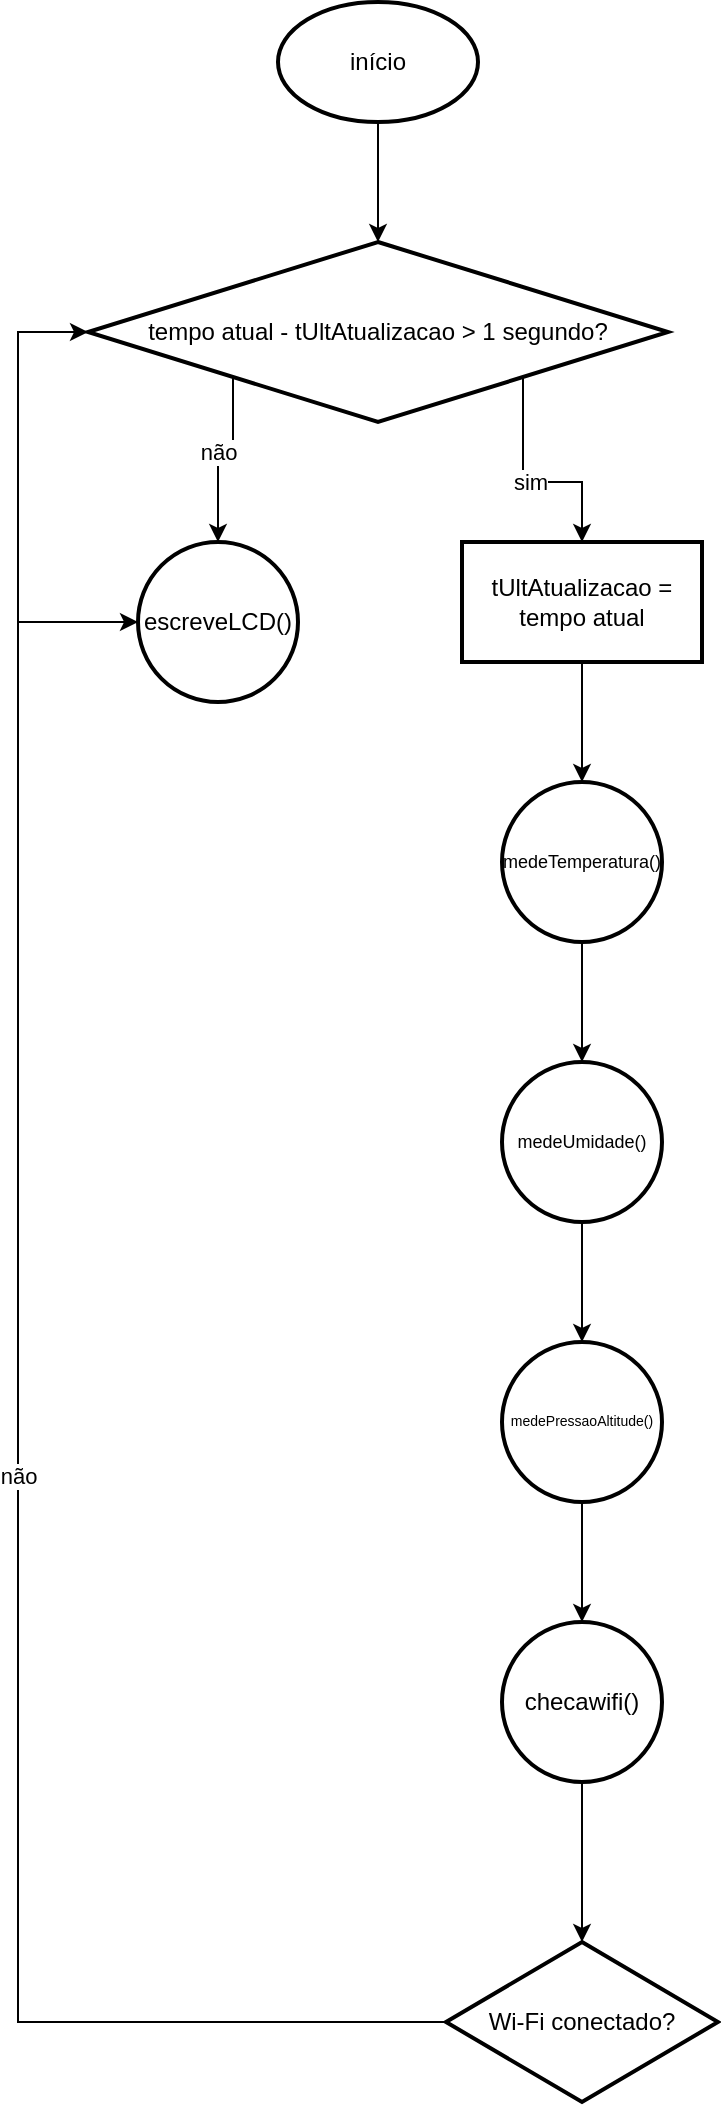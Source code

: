 <mxfile version="22.1.3" type="google" pages="5">
  <diagram id="WWGmYhL1s1bjpzKsj-TL" name="loop">
    <mxGraphModel grid="1" page="1" gridSize="10" guides="1" tooltips="1" connect="1" arrows="1" fold="1" pageScale="1" pageWidth="850" pageHeight="1100" math="0" shadow="0">
      <root>
        <mxCell id="0" />
        <mxCell id="1" parent="0" />
        <mxCell id="woe-uct9eN8DkYi2-hhf-2" value="" style="edgeStyle=orthogonalEdgeStyle;rounded=0;orthogonalLoop=1;jettySize=auto;html=1;" edge="1" parent="1" source="otKT8jhL_Q877OnLQQg9-3" target="woe-uct9eN8DkYi2-hhf-1">
          <mxGeometry relative="1" as="geometry" />
        </mxCell>
        <mxCell id="otKT8jhL_Q877OnLQQg9-3" value="início" style="strokeWidth=2;html=1;shape=mxgraph.flowchart.start_1;whiteSpace=wrap;" vertex="1" parent="1">
          <mxGeometry x="350" y="580" width="100" height="60" as="geometry" />
        </mxCell>
        <mxCell id="woe-uct9eN8DkYi2-hhf-9" value="não" style="edgeStyle=orthogonalEdgeStyle;rounded=0;orthogonalLoop=1;jettySize=auto;html=1;exitX=0;exitY=1;exitDx=0;exitDy=0;entryX=0.5;entryY=0;entryDx=0;entryDy=0;" edge="1" parent="1" source="woe-uct9eN8DkYi2-hhf-1" target="woe-uct9eN8DkYi2-hhf-8">
          <mxGeometry relative="1" as="geometry">
            <mxPoint x="400" y="810" as="sourcePoint" />
            <Array as="points">
              <mxPoint x="328" y="800" />
              <mxPoint x="320" y="800" />
            </Array>
          </mxGeometry>
        </mxCell>
        <mxCell id="woe-uct9eN8DkYi2-hhf-13" value="sim" style="edgeStyle=orthogonalEdgeStyle;rounded=0;orthogonalLoop=1;jettySize=auto;html=1;exitX=1;exitY=1;exitDx=0;exitDy=0;" edge="1" parent="1" source="woe-uct9eN8DkYi2-hhf-1" target="woe-uct9eN8DkYi2-hhf-12">
          <mxGeometry relative="1" as="geometry" />
        </mxCell>
        <mxCell id="woe-uct9eN8DkYi2-hhf-1" value="tempo atual - tUltAtualizacao &amp;gt; 1 segundo?" style="rhombus;whiteSpace=wrap;html=1;strokeWidth=2;" vertex="1" parent="1">
          <mxGeometry x="255" y="700" width="290" height="90" as="geometry" />
        </mxCell>
        <mxCell id="woe-uct9eN8DkYi2-hhf-10" style="edgeStyle=orthogonalEdgeStyle;rounded=0;orthogonalLoop=1;jettySize=auto;html=1;entryX=0;entryY=0.5;entryDx=0;entryDy=0;" edge="1" parent="1" source="woe-uct9eN8DkYi2-hhf-8" target="woe-uct9eN8DkYi2-hhf-1">
          <mxGeometry relative="1" as="geometry">
            <Array as="points">
              <mxPoint x="220" y="890" />
              <mxPoint x="220" y="745" />
            </Array>
          </mxGeometry>
        </mxCell>
        <mxCell id="woe-uct9eN8DkYi2-hhf-8" value="escreveLCD()" style="ellipse;whiteSpace=wrap;html=1;strokeWidth=2;" vertex="1" parent="1">
          <mxGeometry x="280" y="850" width="80" height="80" as="geometry" />
        </mxCell>
        <mxCell id="woe-uct9eN8DkYi2-hhf-17" value="" style="edgeStyle=orthogonalEdgeStyle;rounded=0;orthogonalLoop=1;jettySize=auto;html=1;" edge="1" parent="1" source="woe-uct9eN8DkYi2-hhf-12" target="woe-uct9eN8DkYi2-hhf-16">
          <mxGeometry relative="1" as="geometry" />
        </mxCell>
        <mxCell id="woe-uct9eN8DkYi2-hhf-12" value="tUltAtualizacao = tempo atual" style="whiteSpace=wrap;html=1;strokeWidth=2;" vertex="1" parent="1">
          <mxGeometry x="442" y="850" width="120" height="60" as="geometry" />
        </mxCell>
        <mxCell id="woe-uct9eN8DkYi2-hhf-21" value="" style="edgeStyle=orthogonalEdgeStyle;rounded=0;orthogonalLoop=1;jettySize=auto;html=1;" edge="1" parent="1" source="woe-uct9eN8DkYi2-hhf-16" target="woe-uct9eN8DkYi2-hhf-20">
          <mxGeometry relative="1" as="geometry" />
        </mxCell>
        <mxCell id="woe-uct9eN8DkYi2-hhf-16" value="medeTemperatura()" style="ellipse;whiteSpace=wrap;html=1;strokeWidth=2;fontSize=9;" vertex="1" parent="1">
          <mxGeometry x="462" y="970" width="80" height="80" as="geometry" />
        </mxCell>
        <mxCell id="woe-uct9eN8DkYi2-hhf-23" value="" style="edgeStyle=orthogonalEdgeStyle;rounded=0;orthogonalLoop=1;jettySize=auto;html=1;" edge="1" parent="1" source="woe-uct9eN8DkYi2-hhf-20" target="woe-uct9eN8DkYi2-hhf-22">
          <mxGeometry relative="1" as="geometry" />
        </mxCell>
        <mxCell id="woe-uct9eN8DkYi2-hhf-20" value="medeUmidade()" style="ellipse;whiteSpace=wrap;html=1;strokeWidth=2;fontSize=9;" vertex="1" parent="1">
          <mxGeometry x="462" y="1110" width="80" height="80" as="geometry" />
        </mxCell>
        <mxCell id="woe-uct9eN8DkYi2-hhf-25" value="" style="edgeStyle=orthogonalEdgeStyle;rounded=0;orthogonalLoop=1;jettySize=auto;html=1;" edge="1" parent="1" source="woe-uct9eN8DkYi2-hhf-22" target="woe-uct9eN8DkYi2-hhf-24">
          <mxGeometry relative="1" as="geometry" />
        </mxCell>
        <mxCell id="woe-uct9eN8DkYi2-hhf-22" value="medePressaoAltitude()" style="ellipse;whiteSpace=wrap;html=1;strokeWidth=2;fontSize=7;" vertex="1" parent="1">
          <mxGeometry x="462" y="1250" width="80" height="80" as="geometry" />
        </mxCell>
        <mxCell id="woe-uct9eN8DkYi2-hhf-27" value="" style="edgeStyle=orthogonalEdgeStyle;rounded=0;orthogonalLoop=1;jettySize=auto;html=1;" edge="1" parent="1" source="woe-uct9eN8DkYi2-hhf-24" target="woe-uct9eN8DkYi2-hhf-26">
          <mxGeometry relative="1" as="geometry" />
        </mxCell>
        <mxCell id="woe-uct9eN8DkYi2-hhf-24" value="&lt;font style=&quot;font-size: 12px;&quot;&gt;checawifi()&lt;/font&gt;" style="ellipse;whiteSpace=wrap;html=1;strokeWidth=2;fontSize=7;" vertex="1" parent="1">
          <mxGeometry x="462" y="1390" width="80" height="80" as="geometry" />
        </mxCell>
        <mxCell id="woe-uct9eN8DkYi2-hhf-31" value="não" style="edgeStyle=orthogonalEdgeStyle;rounded=0;orthogonalLoop=1;jettySize=auto;html=1;entryX=0;entryY=0.5;entryDx=0;entryDy=0;" edge="1" parent="1" source="woe-uct9eN8DkYi2-hhf-26" target="woe-uct9eN8DkYi2-hhf-8">
          <mxGeometry relative="1" as="geometry">
            <Array as="points">
              <mxPoint x="220" y="1590" />
              <mxPoint x="220" y="890" />
            </Array>
          </mxGeometry>
        </mxCell>
        <mxCell id="woe-uct9eN8DkYi2-hhf-26" value="Wi-Fi conectado?" style="rhombus;whiteSpace=wrap;html=1;fontSize=12;strokeWidth=2;" vertex="1" parent="1">
          <mxGeometry x="434" y="1550" width="136" height="80" as="geometry" />
        </mxCell>
      </root>
    </mxGraphModel>
  </diagram>
  <diagram id="C5MYsk84B_mJ6LJdLN8E" name="selecionaModo">
    <mxGraphModel grid="1" page="1" gridSize="10" guides="1" tooltips="1" connect="1" arrows="1" fold="1" pageScale="1" pageWidth="850" pageHeight="1100" math="0" shadow="0">
      <root>
        <mxCell id="0" />
        <mxCell id="1" parent="0" />
        <mxCell id="9wYlhgauNkfpn2vZaYuF-2" value="tempo&amp;nbsp;&amp;gt; FILTRO?" style="rhombus;whiteSpace=wrap;html=1;shadow=0;fontFamily=Helvetica;fontSize=12;align=center;strokeWidth=1;spacing=6;spacingTop=-4;" vertex="1" parent="1">
          <mxGeometry x="348" y="448" width="120" height="80" as="geometry" />
        </mxCell>
        <mxCell id="9wYlhgauNkfpn2vZaYuF-3" value="atualiza instante da última interrupção" style="rounded=0;whiteSpace=wrap;html=1;fontSize=12;glass=0;strokeWidth=1;shadow=0;" vertex="1" parent="1">
          <mxGeometry x="348" y="708" width="120" height="40" as="geometry" />
        </mxCell>
        <mxCell id="9wYlhgauNkfpn2vZaYuF-4" style="edgeStyle=orthogonalEdgeStyle;rounded=0;orthogonalLoop=1;jettySize=auto;html=1;" edge="1" parent="1" source="9wYlhgauNkfpn2vZaYuF-5" target="9wYlhgauNkfpn2vZaYuF-3">
          <mxGeometry relative="1" as="geometry" />
        </mxCell>
        <mxCell id="9wYlhgauNkfpn2vZaYuF-5" value="modoSelecionado = (modoSelecionado + 1) % 5" style="rounded=0;whiteSpace=wrap;html=1;" vertex="1" parent="1">
          <mxGeometry x="328" y="588" width="160" height="60" as="geometry" />
        </mxCell>
        <mxCell id="9wYlhgauNkfpn2vZaYuF-6" value="Sim" style="rounded=0;html=1;jettySize=auto;orthogonalLoop=1;fontSize=11;endArrow=block;endFill=0;endSize=8;strokeWidth=1;shadow=0;labelBackgroundColor=none;edgeStyle=orthogonalEdgeStyle;" edge="1" parent="1" source="9wYlhgauNkfpn2vZaYuF-2" target="9wYlhgauNkfpn2vZaYuF-5">
          <mxGeometry y="20" relative="1" as="geometry">
            <mxPoint as="offset" />
            <mxPoint x="463" y="568" as="targetPoint" />
          </mxGeometry>
        </mxCell>
        <mxCell id="9wYlhgauNkfpn2vZaYuF-7" style="edgeStyle=orthogonalEdgeStyle;rounded=0;orthogonalLoop=1;jettySize=auto;html=1;" edge="1" parent="1" source="9wYlhgauNkfpn2vZaYuF-8" target="9wYlhgauNkfpn2vZaYuF-2">
          <mxGeometry relative="1" as="geometry" />
        </mxCell>
        <mxCell id="9wYlhgauNkfpn2vZaYuF-8" value="checar tempo desde a última interrupção" style="whiteSpace=wrap;html=1;rounded=0;glass=0;strokeWidth=1;shadow=0;" vertex="1" parent="1">
          <mxGeometry x="348" y="328" width="120" height="60" as="geometry" />
        </mxCell>
        <mxCell id="9wYlhgauNkfpn2vZaYuF-9" value="" style="edgeStyle=orthogonalEdgeStyle;rounded=0;orthogonalLoop=1;jettySize=auto;html=1;" edge="1" parent="1" source="uoQhlNQng76NTGg_X6Li-1" target="9wYlhgauNkfpn2vZaYuF-8">
          <mxGeometry relative="1" as="geometry">
            <mxPoint x="408" y="268" as="sourcePoint" />
          </mxGeometry>
        </mxCell>
        <mxCell id="9wYlhgauNkfpn2vZaYuF-10" value="retorna" style="strokeWidth=2;html=1;shape=mxgraph.flowchart.terminator;whiteSpace=wrap;" vertex="1" parent="1">
          <mxGeometry x="358" y="813" width="100" height="60" as="geometry" />
        </mxCell>
        <mxCell id="9wYlhgauNkfpn2vZaYuF-11" value="Não" style="edgeStyle=orthogonalEdgeStyle;rounded=0;html=1;jettySize=auto;orthogonalLoop=1;fontSize=11;endArrow=block;endFill=0;endSize=8;strokeWidth=1;shadow=0;labelBackgroundColor=none;entryX=1;entryY=0.5;entryDx=0;entryDy=0;entryPerimeter=0;" edge="1" parent="1" source="9wYlhgauNkfpn2vZaYuF-2" target="9wYlhgauNkfpn2vZaYuF-10">
          <mxGeometry y="10" relative="1" as="geometry">
            <mxPoint as="offset" />
            <mxPoint x="533" y="838.8" as="targetPoint" />
            <Array as="points">
              <mxPoint x="523" y="488" />
              <mxPoint x="523" y="843" />
            </Array>
          </mxGeometry>
        </mxCell>
        <mxCell id="9wYlhgauNkfpn2vZaYuF-12" style="edgeStyle=orthogonalEdgeStyle;rounded=0;orthogonalLoop=1;jettySize=auto;html=1;" edge="1" parent="1" source="9wYlhgauNkfpn2vZaYuF-3" target="9wYlhgauNkfpn2vZaYuF-10">
          <mxGeometry relative="1" as="geometry" />
        </mxCell>
        <mxCell id="uoQhlNQng76NTGg_X6Li-1" value="início" style="strokeWidth=2;html=1;shape=mxgraph.flowchart.start_1;whiteSpace=wrap;" vertex="1" parent="1">
          <mxGeometry x="358" y="210" width="100" height="60" as="geometry" />
        </mxCell>
      </root>
    </mxGraphModel>
  </diagram>
  <diagram name="escreveLCD" id="f0RurMZFN7UYU9qcNo48">
    <mxGraphModel grid="1" page="1" gridSize="10" guides="1" tooltips="1" connect="1" arrows="1" fold="1" pageScale="1" pageWidth="827" pageHeight="1169" math="0" shadow="0">
      <root>
        <mxCell id="0" />
        <mxCell id="1" parent="0" />
        <mxCell id="VyIgVN0FWGfy4zB66XHt-9" value="" style="edgeStyle=orthogonalEdgeStyle;rounded=0;orthogonalLoop=1;jettySize=auto;html=1;" edge="1" parent="1" source="9j3e-d4_RksIY-nl57jS-1" target="VyIgVN0FWGfy4zB66XHt-10">
          <mxGeometry relative="1" as="geometry">
            <mxPoint x="334" y="122" as="sourcePoint" />
            <mxPoint x="334" y="72" as="targetPoint" />
          </mxGeometry>
        </mxCell>
        <mxCell id="VyIgVN0FWGfy4zB66XHt-13" value="case 0" style="edgeStyle=orthogonalEdgeStyle;rounded=0;orthogonalLoop=1;jettySize=auto;html=1;" edge="1" parent="1" source="VyIgVN0FWGfy4zB66XHt-10" target="VyIgVN0FWGfy4zB66XHt-25">
          <mxGeometry x="-0.356" relative="1" as="geometry">
            <mxPoint x="40" y="412" as="targetPoint" />
            <mxPoint as="offset" />
          </mxGeometry>
        </mxCell>
        <mxCell id="VyIgVN0FWGfy4zB66XHt-16" value="case 1" style="edgeStyle=orthogonalEdgeStyle;rounded=0;orthogonalLoop=1;jettySize=auto;html=1;" edge="1" parent="1" source="VyIgVN0FWGfy4zB66XHt-10" target="VyIgVN0FWGfy4zB66XHt-46">
          <mxGeometry x="0.01" relative="1" as="geometry">
            <Array as="points">
              <mxPoint x="334" y="342" />
              <mxPoint x="189" y="342" />
            </Array>
            <mxPoint x="334" y="362" as="sourcePoint" />
            <mxPoint x="189" y="412" as="targetPoint" />
            <mxPoint as="offset" />
          </mxGeometry>
        </mxCell>
        <mxCell id="VyIgVN0FWGfy4zB66XHt-18" value="case 3" style="edgeStyle=orthogonalEdgeStyle;rounded=0;orthogonalLoop=1;jettySize=auto;html=1;" edge="1" parent="1" source="VyIgVN0FWGfy4zB66XHt-10" target="VyIgVN0FWGfy4zB66XHt-74">
          <mxGeometry x="-0.029" relative="1" as="geometry">
            <mxPoint x="483" y="412" as="targetPoint" />
            <Array as="points">
              <mxPoint x="334" y="342" />
              <mxPoint x="483" y="342" />
            </Array>
            <mxPoint as="offset" />
          </mxGeometry>
        </mxCell>
        <mxCell id="VyIgVN0FWGfy4zB66XHt-22" value="case 2" style="edgeStyle=orthogonalEdgeStyle;rounded=0;orthogonalLoop=1;jettySize=auto;html=1;" edge="1" parent="1" source="VyIgVN0FWGfy4zB66XHt-10" target="VyIgVN0FWGfy4zB66XHt-60">
          <mxGeometry x="0.455" relative="1" as="geometry">
            <Array as="points" />
            <mxPoint x="334" y="412" as="targetPoint" />
            <mxPoint as="offset" />
          </mxGeometry>
        </mxCell>
        <mxCell id="8SyB2pjL07qWq-qLPESx-7" value="default" style="edgeStyle=orthogonalEdgeStyle;rounded=0;orthogonalLoop=1;jettySize=auto;html=1;" edge="1" parent="1" source="VyIgVN0FWGfy4zB66XHt-10" target="8SyB2pjL07qWq-qLPESx-6">
          <mxGeometry x="0.004" relative="1" as="geometry">
            <mxPoint as="offset" />
          </mxGeometry>
        </mxCell>
        <mxCell id="VyIgVN0FWGfy4zB66XHt-10" value="modoSelecionado" style="rhombus;whiteSpace=wrap;html=1;rounded=0;" vertex="1" parent="1">
          <mxGeometry x="257" y="202" width="154" height="110" as="geometry" />
        </mxCell>
        <mxCell id="VyIgVN0FWGfy4zB66XHt-28" value="" style="edgeStyle=orthogonalEdgeStyle;rounded=0;orthogonalLoop=1;jettySize=auto;html=1;" edge="1" parent="1" source="VyIgVN0FWGfy4zB66XHt-25" target="VyIgVN0FWGfy4zB66XHt-29">
          <mxGeometry relative="1" as="geometry">
            <mxPoint x="44" y="367" as="targetPoint" />
          </mxGeometry>
        </mxCell>
        <mxCell id="VyIgVN0FWGfy4zB66XHt-25" value="escrever (&quot;Temperatura&quot;) na primeira linha do LCD" style="whiteSpace=wrap;html=1;rounded=0;" vertex="1" parent="1">
          <mxGeometry x="-16" y="367" width="120" height="60" as="geometry" />
        </mxCell>
        <mxCell id="VyIgVN0FWGfy4zB66XHt-29" value="escrever (&quot;T= &quot;) na segunda linha do LCD" style="whiteSpace=wrap;html=1;rounded=0;" vertex="1" parent="1">
          <mxGeometry x="-16" y="507" width="120" height="60" as="geometry" />
        </mxCell>
        <mxCell id="VyIgVN0FWGfy4zB66XHt-34" value="" style="edgeStyle=orthogonalEdgeStyle;rounded=0;orthogonalLoop=1;jettySize=auto;html=1;" edge="1" parent="1" source="VyIgVN0FWGfy4zB66XHt-29" target="VyIgVN0FWGfy4zB66XHt-33">
          <mxGeometry relative="1" as="geometry">
            <mxPoint x="44" y="747" as="sourcePoint" />
          </mxGeometry>
        </mxCell>
        <mxCell id="VyIgVN0FWGfy4zB66XHt-36" value="" style="edgeStyle=orthogonalEdgeStyle;rounded=0;orthogonalLoop=1;jettySize=auto;html=1;" edge="1" parent="1" source="VyIgVN0FWGfy4zB66XHt-33" target="VyIgVN0FWGfy4zB66XHt-35">
          <mxGeometry relative="1" as="geometry" />
        </mxCell>
        <mxCell id="VyIgVN0FWGfy4zB66XHt-33" value="escrever (var temp)" style="whiteSpace=wrap;html=1;rounded=0;" vertex="1" parent="1">
          <mxGeometry x="-16" y="647" width="120" height="60" as="geometry" />
        </mxCell>
        <mxCell id="VyIgVN0FWGfy4zB66XHt-38" value="" style="edgeStyle=orthogonalEdgeStyle;rounded=0;orthogonalLoop=1;jettySize=auto;html=1;entryX=0;entryY=0.5;entryDx=0;entryDy=0;" edge="1" parent="1" source="VyIgVN0FWGfy4zB66XHt-35" target="VyIgVN0FWGfy4zB66XHt-39">
          <mxGeometry relative="1" as="geometry">
            <mxPoint x="44" y="907" as="targetPoint" />
            <Array as="points">
              <mxPoint x="44" y="958" />
            </Array>
          </mxGeometry>
        </mxCell>
        <mxCell id="VyIgVN0FWGfy4zB66XHt-35" value="escrever (&quot;°C&quot;) no LCD" style="whiteSpace=wrap;html=1;rounded=0;" vertex="1" parent="1">
          <mxGeometry x="-16" y="787" width="120" height="60" as="geometry" />
        </mxCell>
        <mxCell id="8WOD9Q7ySn6F3qBTa_fE-2" style="edgeStyle=orthogonalEdgeStyle;rounded=0;orthogonalLoop=1;jettySize=auto;html=1;" edge="1" parent="1" source="VyIgVN0FWGfy4zB66XHt-39" target="8WOD9Q7ySn6F3qBTa_fE-1">
          <mxGeometry relative="1" as="geometry" />
        </mxCell>
        <mxCell id="VyIgVN0FWGfy4zB66XHt-39" value="break" style="rounded=0;whiteSpace=wrap;html=1;" vertex="1" parent="1">
          <mxGeometry x="277" y="928" width="120" height="60" as="geometry" />
        </mxCell>
        <mxCell id="VyIgVN0FWGfy4zB66XHt-45" value="" style="edgeStyle=orthogonalEdgeStyle;rounded=0;orthogonalLoop=1;jettySize=auto;html=1;" edge="1" parent="1" source="VyIgVN0FWGfy4zB66XHt-46" target="VyIgVN0FWGfy4zB66XHt-50">
          <mxGeometry relative="1" as="geometry">
            <mxPoint x="189" y="367" as="targetPoint" />
          </mxGeometry>
        </mxCell>
        <mxCell id="VyIgVN0FWGfy4zB66XHt-46" value="escrever (&quot;Umidade&quot;) &lt;br&gt;na primeira linha do LCD" style="whiteSpace=wrap;html=1;rounded=0;" vertex="1" parent="1">
          <mxGeometry x="129" y="367" width="120" height="60" as="geometry" />
        </mxCell>
        <mxCell id="VyIgVN0FWGfy4zB66XHt-50" value="escrever (&quot;Ur%= &quot;)&amp;nbsp;na segunda linha do LCD" style="whiteSpace=wrap;html=1;rounded=0;" vertex="1" parent="1">
          <mxGeometry x="129" y="507" width="120" height="60" as="geometry" />
        </mxCell>
        <mxCell id="VyIgVN0FWGfy4zB66XHt-51" value="" style="edgeStyle=orthogonalEdgeStyle;rounded=0;orthogonalLoop=1;jettySize=auto;html=1;" edge="1" parent="1" source="VyIgVN0FWGfy4zB66XHt-50" target="VyIgVN0FWGfy4zB66XHt-54">
          <mxGeometry relative="1" as="geometry">
            <mxPoint x="189" y="747" as="sourcePoint" />
          </mxGeometry>
        </mxCell>
        <mxCell id="8SyB2pjL07qWq-qLPESx-28" style="edgeStyle=orthogonalEdgeStyle;rounded=0;orthogonalLoop=1;jettySize=auto;html=1;" edge="1" parent="1" source="VyIgVN0FWGfy4zB66XHt-54" target="VyIgVN0FWGfy4zB66XHt-39">
          <mxGeometry relative="1" as="geometry">
            <Array as="points">
              <mxPoint x="189" y="958" />
            </Array>
          </mxGeometry>
        </mxCell>
        <mxCell id="VyIgVN0FWGfy4zB66XHt-54" value="escrever (var umid)" style="whiteSpace=wrap;html=1;rounded=0;" vertex="1" parent="1">
          <mxGeometry x="129" y="647" width="120" height="60" as="geometry" />
        </mxCell>
        <mxCell id="8SyB2pjL07qWq-qLPESx-1" style="edgeStyle=orthogonalEdgeStyle;rounded=0;orthogonalLoop=1;jettySize=auto;html=1;" edge="1" parent="1" source="VyIgVN0FWGfy4zB66XHt-60" target="VyIgVN0FWGfy4zB66XHt-64">
          <mxGeometry relative="1" as="geometry">
            <Array as="points">
              <mxPoint x="336" y="482" />
              <mxPoint x="336" y="482" />
            </Array>
          </mxGeometry>
        </mxCell>
        <mxCell id="VyIgVN0FWGfy4zB66XHt-60" value="escrever (&quot;Pressao&quot;) na primeira linha do LCD" style="whiteSpace=wrap;html=1;rounded=0;" vertex="1" parent="1">
          <mxGeometry x="274" y="367" width="120" height="60" as="geometry" />
        </mxCell>
        <mxCell id="VyIgVN0FWGfy4zB66XHt-64" value="escrever (&quot;P= &quot;)&amp;nbsp;na segunda linha do LCD" style="whiteSpace=wrap;html=1;rounded=0;" vertex="1" parent="1">
          <mxGeometry x="275.5" y="507" width="120" height="60" as="geometry" />
        </mxCell>
        <mxCell id="VyIgVN0FWGfy4zB66XHt-65" value="" style="edgeStyle=orthogonalEdgeStyle;rounded=0;orthogonalLoop=1;jettySize=auto;html=1;" edge="1" parent="1" source="VyIgVN0FWGfy4zB66XHt-64" target="VyIgVN0FWGfy4zB66XHt-68">
          <mxGeometry relative="1" as="geometry">
            <mxPoint x="335.5" y="747" as="sourcePoint" />
          </mxGeometry>
        </mxCell>
        <mxCell id="VyIgVN0FWGfy4zB66XHt-90" value="" style="edgeStyle=orthogonalEdgeStyle;rounded=0;orthogonalLoop=1;jettySize=auto;html=1;" edge="1" parent="1" source="VyIgVN0FWGfy4zB66XHt-68" target="VyIgVN0FWGfy4zB66XHt-71">
          <mxGeometry relative="1" as="geometry" />
        </mxCell>
        <mxCell id="VyIgVN0FWGfy4zB66XHt-68" value="escrever (var pres)" style="whiteSpace=wrap;html=1;rounded=0;" vertex="1" parent="1">
          <mxGeometry x="275.5" y="647" width="120" height="60" as="geometry" />
        </mxCell>
        <mxCell id="VyIgVN0FWGfy4zB66XHt-87" style="edgeStyle=orthogonalEdgeStyle;rounded=0;orthogonalLoop=1;jettySize=auto;html=1;exitX=0.5;exitY=1;exitDx=0;exitDy=0;" edge="1" parent="1" source="VyIgVN0FWGfy4zB66XHt-71" target="VyIgVN0FWGfy4zB66XHt-39">
          <mxGeometry relative="1" as="geometry">
            <Array as="points">
              <mxPoint x="337" y="907" />
              <mxPoint x="337" y="907" />
            </Array>
          </mxGeometry>
        </mxCell>
        <mxCell id="VyIgVN0FWGfy4zB66XHt-71" value="escrever (&quot;hPa&quot;) no LCD" style="whiteSpace=wrap;html=1;rounded=0;" vertex="1" parent="1">
          <mxGeometry x="275.5" y="787" width="120" height="60" as="geometry" />
        </mxCell>
        <mxCell id="VyIgVN0FWGfy4zB66XHt-73" value="" style="edgeStyle=orthogonalEdgeStyle;rounded=0;orthogonalLoop=1;jettySize=auto;html=1;" edge="1" parent="1" source="VyIgVN0FWGfy4zB66XHt-74" target="VyIgVN0FWGfy4zB66XHt-78">
          <mxGeometry relative="1" as="geometry">
            <mxPoint x="483" y="367" as="targetPoint" />
          </mxGeometry>
        </mxCell>
        <mxCell id="VyIgVN0FWGfy4zB66XHt-74" value="escrever (&quot;Altitude&quot;) na primeira linha do LCD" style="whiteSpace=wrap;html=1;rounded=0;" vertex="1" parent="1">
          <mxGeometry x="423" y="367" width="120" height="60" as="geometry" />
        </mxCell>
        <mxCell id="VyIgVN0FWGfy4zB66XHt-78" value="escrever (&quot;A= &quot;)&amp;nbsp;na segunda linha do LCD" style="whiteSpace=wrap;html=1;rounded=0;" vertex="1" parent="1">
          <mxGeometry x="423" y="507" width="120" height="60" as="geometry" />
        </mxCell>
        <mxCell id="VyIgVN0FWGfy4zB66XHt-79" value="" style="edgeStyle=orthogonalEdgeStyle;rounded=0;orthogonalLoop=1;jettySize=auto;html=1;" edge="1" parent="1" source="VyIgVN0FWGfy4zB66XHt-78" target="VyIgVN0FWGfy4zB66XHt-82">
          <mxGeometry relative="1" as="geometry">
            <mxPoint x="483" y="747" as="sourcePoint" />
          </mxGeometry>
        </mxCell>
        <mxCell id="VyIgVN0FWGfy4zB66XHt-91" value="" style="edgeStyle=orthogonalEdgeStyle;rounded=0;orthogonalLoop=1;jettySize=auto;html=1;" edge="1" parent="1" source="VyIgVN0FWGfy4zB66XHt-82" target="VyIgVN0FWGfy4zB66XHt-85">
          <mxGeometry relative="1" as="geometry" />
        </mxCell>
        <mxCell id="VyIgVN0FWGfy4zB66XHt-82" value="escrever (var alt)" style="whiteSpace=wrap;html=1;rounded=0;" vertex="1" parent="1">
          <mxGeometry x="423" y="647" width="120" height="60" as="geometry" />
        </mxCell>
        <mxCell id="VyIgVN0FWGfy4zB66XHt-88" style="edgeStyle=orthogonalEdgeStyle;rounded=0;orthogonalLoop=1;jettySize=auto;html=1;exitX=0.5;exitY=1;exitDx=0;exitDy=0;entryX=1;entryY=0.5;entryDx=0;entryDy=0;" edge="1" parent="1" source="VyIgVN0FWGfy4zB66XHt-85" target="VyIgVN0FWGfy4zB66XHt-39">
          <mxGeometry relative="1" as="geometry">
            <mxPoint x="483" y="1087" as="targetPoint" />
            <Array as="points">
              <mxPoint x="483" y="958" />
            </Array>
          </mxGeometry>
        </mxCell>
        <mxCell id="VyIgVN0FWGfy4zB66XHt-85" value="escrever (&quot;m&quot;) no LCD" style="whiteSpace=wrap;html=1;rounded=0;" vertex="1" parent="1">
          <mxGeometry x="423" y="787" width="120" height="60" as="geometry" />
        </mxCell>
        <mxCell id="8WOD9Q7ySn6F3qBTa_fE-1" value="retorna" style="strokeWidth=2;html=1;shape=mxgraph.flowchart.terminator;whiteSpace=wrap;" vertex="1" parent="1">
          <mxGeometry x="287" y="1048" width="100" height="60" as="geometry" />
        </mxCell>
        <mxCell id="8SyB2pjL07qWq-qLPESx-11" value="não" style="edgeStyle=orthogonalEdgeStyle;rounded=0;orthogonalLoop=1;jettySize=auto;html=1;exitX=0;exitY=1;exitDx=0;exitDy=0;" edge="1" parent="1" source="8SyB2pjL07qWq-qLPESx-6" target="8SyB2pjL07qWq-qLPESx-10">
          <mxGeometry relative="1" as="geometry">
            <Array as="points">
              <mxPoint x="633" y="285" />
            </Array>
          </mxGeometry>
        </mxCell>
        <mxCell id="8SyB2pjL07qWq-qLPESx-20" value="sim" style="edgeStyle=orthogonalEdgeStyle;rounded=0;orthogonalLoop=1;jettySize=auto;html=1;exitX=1;exitY=1;exitDx=0;exitDy=0;" edge="1" parent="1" source="8SyB2pjL07qWq-qLPESx-6" target="8SyB2pjL07qWq-qLPESx-19">
          <mxGeometry relative="1" as="geometry">
            <Array as="points">
              <mxPoint x="783" y="284" />
            </Array>
          </mxGeometry>
        </mxCell>
        <mxCell id="8SyB2pjL07qWq-qLPESx-6" value="WiFi conectado?" style="rhombus;whiteSpace=wrap;html=1;rounded=0;" vertex="1" parent="1">
          <mxGeometry x="634" y="202" width="154" height="110" as="geometry" />
        </mxCell>
        <mxCell id="8SyB2pjL07qWq-qLPESx-15" value="" style="edgeStyle=orthogonalEdgeStyle;rounded=0;orthogonalLoop=1;jettySize=auto;html=1;" edge="1" parent="1" source="8SyB2pjL07qWq-qLPESx-10" target="8SyB2pjL07qWq-qLPESx-14">
          <mxGeometry relative="1" as="geometry" />
        </mxCell>
        <mxCell id="8SyB2pjL07qWq-qLPESx-10" value="escrever (&quot;WiFi&quot;) na primeira linha do LCD" style="whiteSpace=wrap;html=1;rounded=0;" vertex="1" parent="1">
          <mxGeometry x="573" y="367" width="120" height="60" as="geometry" />
        </mxCell>
        <mxCell id="8SyB2pjL07qWq-qLPESx-14" value="escrever (&quot;Desconectado&quot;) na segunda linha do LCD" style="whiteSpace=wrap;html=1;rounded=0;" vertex="1" parent="1">
          <mxGeometry x="573" y="507" width="120" height="60" as="geometry" />
        </mxCell>
        <mxCell id="8SyB2pjL07qWq-qLPESx-16" style="edgeStyle=orthogonalEdgeStyle;rounded=0;orthogonalLoop=1;jettySize=auto;html=1;entryX=1;entryY=0.5;entryDx=0;entryDy=0;" edge="1" parent="1" source="8SyB2pjL07qWq-qLPESx-14" target="VyIgVN0FWGfy4zB66XHt-39">
          <mxGeometry relative="1" as="geometry">
            <Array as="points">
              <mxPoint x="633" y="958" />
            </Array>
          </mxGeometry>
        </mxCell>
        <mxCell id="8SyB2pjL07qWq-qLPESx-22" value="" style="edgeStyle=orthogonalEdgeStyle;rounded=0;orthogonalLoop=1;jettySize=auto;html=1;" edge="1" parent="1" source="8SyB2pjL07qWq-qLPESx-19" target="8SyB2pjL07qWq-qLPESx-21">
          <mxGeometry relative="1" as="geometry" />
        </mxCell>
        <mxCell id="8SyB2pjL07qWq-qLPESx-19" value="escrever (&quot;Data: &quot;) na primeira linha do LCD" style="whiteSpace=wrap;html=1;rounded=0;" vertex="1" parent="1">
          <mxGeometry x="723" y="367" width="120" height="60" as="geometry" />
        </mxCell>
        <mxCell id="8SyB2pjL07qWq-qLPESx-24" value="" style="edgeStyle=orthogonalEdgeStyle;rounded=0;orthogonalLoop=1;jettySize=auto;html=1;" edge="1" parent="1" source="8SyB2pjL07qWq-qLPESx-21" target="8SyB2pjL07qWq-qLPESx-23">
          <mxGeometry relative="1" as="geometry" />
        </mxCell>
        <mxCell id="8SyB2pjL07qWq-qLPESx-21" value="escrever data formatada no LCD" style="whiteSpace=wrap;html=1;rounded=0;" vertex="1" parent="1">
          <mxGeometry x="723" y="507" width="120" height="60" as="geometry" />
        </mxCell>
        <mxCell id="8SyB2pjL07qWq-qLPESx-26" value="" style="edgeStyle=orthogonalEdgeStyle;rounded=0;orthogonalLoop=1;jettySize=auto;html=1;" edge="1" parent="1" source="8SyB2pjL07qWq-qLPESx-23" target="8SyB2pjL07qWq-qLPESx-25">
          <mxGeometry relative="1" as="geometry" />
        </mxCell>
        <mxCell id="8SyB2pjL07qWq-qLPESx-23" value="escrever (&quot;Hora: &quot;) na segunda linha do LCD" style="whiteSpace=wrap;html=1;rounded=0;" vertex="1" parent="1">
          <mxGeometry x="723" y="647" width="120" height="60" as="geometry" />
        </mxCell>
        <mxCell id="8SyB2pjL07qWq-qLPESx-25" value="escrever hora formatada" style="whiteSpace=wrap;html=1;rounded=0;" vertex="1" parent="1">
          <mxGeometry x="723" y="787" width="120" height="60" as="geometry" />
        </mxCell>
        <mxCell id="8SyB2pjL07qWq-qLPESx-27" style="edgeStyle=orthogonalEdgeStyle;rounded=0;orthogonalLoop=1;jettySize=auto;html=1;entryX=1;entryY=0.5;entryDx=0;entryDy=0;" edge="1" parent="1" source="8SyB2pjL07qWq-qLPESx-25" target="VyIgVN0FWGfy4zB66XHt-39">
          <mxGeometry relative="1" as="geometry">
            <Array as="points">
              <mxPoint x="783" y="958" />
            </Array>
          </mxGeometry>
        </mxCell>
        <mxCell id="9j3e-d4_RksIY-nl57jS-1" value="início" style="strokeWidth=2;html=1;shape=mxgraph.flowchart.start_1;whiteSpace=wrap;" vertex="1" parent="1">
          <mxGeometry x="284" y="60" width="100" height="60" as="geometry" />
        </mxCell>
      </root>
    </mxGraphModel>
  </diagram>
  <diagram id="srgM0DSMY4W7kh0GQ9Ak" name="medeUmidade">
    <mxGraphModel grid="1" page="1" gridSize="10" guides="1" tooltips="1" connect="1" arrows="1" fold="1" pageScale="1" pageWidth="827" pageHeight="1169" math="0" shadow="0">
      <root>
        <mxCell id="0" />
        <mxCell id="1" parent="0" />
        <mxCell id="6LeKy2AkryTLpeLZ903Y-2" value="" style="edgeStyle=orthogonalEdgeStyle;rounded=0;orthogonalLoop=1;jettySize=auto;html=1;fontSize=12;" edge="1" parent="1" source="VTAcuzY89x3LOoYY1EV_-1" target="6LeKy2AkryTLpeLZ903Y-1">
          <mxGeometry relative="1" as="geometry">
            <mxPoint x="473" y="150" as="sourcePoint" />
          </mxGeometry>
        </mxCell>
        <mxCell id="EDGbUdWJjzNElWkunCaE-7" value="" style="edgeStyle=orthogonalEdgeStyle;rounded=0;orthogonalLoop=1;jettySize=auto;html=1;fontSize=12;" edge="1" parent="1" source="EDGbUdWJjzNElWkunCaE-4" target="EDGbUdWJjzNElWkunCaE-6">
          <mxGeometry relative="1" as="geometry" />
        </mxCell>
        <mxCell id="6LeKy2AkryTLpeLZ903Y-28" value="sim" style="edgeLabel;html=1;align=center;verticalAlign=middle;resizable=0;points=[];fontSize=12;" connectable="0" vertex="1" parent="EDGbUdWJjzNElWkunCaE-7">
          <mxGeometry x="-0.253" y="-3" relative="1" as="geometry">
            <mxPoint as="offset" />
          </mxGeometry>
        </mxCell>
        <mxCell id="6LeKy2AkryTLpeLZ903Y-16" value="" style="edgeStyle=orthogonalEdgeStyle;rounded=0;orthogonalLoop=1;jettySize=auto;html=1;fontSize=12;" edge="1" parent="1" source="EDGbUdWJjzNElWkunCaE-4" target="6LeKy2AkryTLpeLZ903Y-15">
          <mxGeometry relative="1" as="geometry" />
        </mxCell>
        <mxCell id="6LeKy2AkryTLpeLZ903Y-27" value="não" style="edgeLabel;html=1;align=center;verticalAlign=middle;resizable=0;points=[];fontSize=12;" connectable="0" vertex="1" parent="6LeKy2AkryTLpeLZ903Y-16">
          <mxGeometry x="-0.03" y="-1" relative="1" as="geometry">
            <mxPoint as="offset" />
          </mxGeometry>
        </mxCell>
        <mxCell id="EDGbUdWJjzNElWkunCaE-4" value="erro na leitura da umidade ou temperatura?" style="rhombus;whiteSpace=wrap;html=1;fontSize=12;spacingLeft=5;spacingRight=5;" vertex="1" parent="1">
          <mxGeometry x="383" y="330" width="180" height="130" as="geometry" />
        </mxCell>
        <mxCell id="6LeKy2AkryTLpeLZ903Y-4" value="" style="edgeStyle=orthogonalEdgeStyle;rounded=0;orthogonalLoop=1;jettySize=auto;html=1;fontSize=12;" edge="1" parent="1" source="EDGbUdWJjzNElWkunCaE-6" target="6LeKy2AkryTLpeLZ903Y-3">
          <mxGeometry relative="1" as="geometry" />
        </mxCell>
        <mxCell id="EDGbUdWJjzNElWkunCaE-6" value="escreve no serial (&quot;Erro na leitura do DHT11&quot;)" style="whiteSpace=wrap;html=1;fontSize=12;" vertex="1" parent="1">
          <mxGeometry x="413" y="520" width="120" height="60" as="geometry" />
        </mxCell>
        <mxCell id="6LeKy2AkryTLpeLZ903Y-8" style="edgeStyle=orthogonalEdgeStyle;rounded=0;orthogonalLoop=1;jettySize=auto;html=1;fontSize=12;" edge="1" parent="1" source="EDGbUdWJjzNElWkunCaE-8" target="6LeKy2AkryTLpeLZ903Y-6">
          <mxGeometry relative="1" as="geometry" />
        </mxCell>
        <mxCell id="EDGbUdWJjzNElWkunCaE-8" value="inicia o serial do dht" style="whiteSpace=wrap;html=1;fontSize=12;" vertex="1" parent="1">
          <mxGeometry x="413" y="770" width="120" height="60" as="geometry" />
        </mxCell>
        <mxCell id="6LeKy2AkryTLpeLZ903Y-10" style="edgeStyle=orthogonalEdgeStyle;rounded=0;orthogonalLoop=1;jettySize=auto;html=1;fontSize=12;" edge="1" parent="1" source="6LeKy2AkryTLpeLZ903Y-1" target="EDGbUdWJjzNElWkunCaE-4">
          <mxGeometry relative="1" as="geometry" />
        </mxCell>
        <mxCell id="6LeKy2AkryTLpeLZ903Y-1" value="lê umidade e temperatura do sensor DHT11" style="rounded=0;whiteSpace=wrap;html=1;fontSize=12;" vertex="1" parent="1">
          <mxGeometry x="413" y="210" width="120" height="60" as="geometry" />
        </mxCell>
        <mxCell id="6LeKy2AkryTLpeLZ903Y-5" style="edgeStyle=orthogonalEdgeStyle;rounded=0;orthogonalLoop=1;jettySize=auto;html=1;fontSize=12;" edge="1" parent="1" source="6LeKy2AkryTLpeLZ903Y-3" target="EDGbUdWJjzNElWkunCaE-8">
          <mxGeometry relative="1" as="geometry" />
        </mxCell>
        <mxCell id="6LeKy2AkryTLpeLZ903Y-3" value="escreve no LCD (&quot;Erro no DHT11!&quot;)" style="whiteSpace=wrap;html=1;fontSize=12;" vertex="1" parent="1">
          <mxGeometry x="413" y="640" width="120" height="60" as="geometry" />
        </mxCell>
        <mxCell id="6LeKy2AkryTLpeLZ903Y-12" style="edgeStyle=orthogonalEdgeStyle;rounded=0;orthogonalLoop=1;jettySize=auto;html=1;fontSize=12;" edge="1" parent="1" source="6LeKy2AkryTLpeLZ903Y-6" target="6LeKy2AkryTLpeLZ903Y-11">
          <mxGeometry relative="1" as="geometry" />
        </mxCell>
        <mxCell id="6LeKy2AkryTLpeLZ903Y-6" value="delay de 100 ms" style="strokeWidth=2;html=1;shape=mxgraph.flowchart.delay;whiteSpace=wrap;fontSize=12;" vertex="1" parent="1">
          <mxGeometry x="423" y="900" width="100" height="60" as="geometry" />
        </mxCell>
        <mxCell id="6LeKy2AkryTLpeLZ903Y-13" style="edgeStyle=orthogonalEdgeStyle;rounded=0;orthogonalLoop=1;jettySize=auto;html=1;entryX=1;entryY=0;entryDx=0;entryDy=0;fontSize=12;" edge="1" parent="1" source="6LeKy2AkryTLpeLZ903Y-11" target="EDGbUdWJjzNElWkunCaE-4">
          <mxGeometry relative="1" as="geometry">
            <Array as="points">
              <mxPoint x="619" y="1050" />
              <mxPoint x="619" y="363" />
            </Array>
          </mxGeometry>
        </mxCell>
        <mxCell id="6LeKy2AkryTLpeLZ903Y-11" value="lê umidade e temperatura do sensor DHT11 novamente" style="rounded=0;whiteSpace=wrap;html=1;fontSize=12;" vertex="1" parent="1">
          <mxGeometry x="413" y="1020" width="120" height="60" as="geometry" />
        </mxCell>
        <mxCell id="6LeKy2AkryTLpeLZ903Y-18" value="" style="edgeStyle=orthogonalEdgeStyle;rounded=0;orthogonalLoop=1;jettySize=auto;html=1;fontSize=12;" edge="1" parent="1" source="6LeKy2AkryTLpeLZ903Y-15" target="6LeKy2AkryTLpeLZ903Y-17">
          <mxGeometry relative="1" as="geometry" />
        </mxCell>
        <mxCell id="6LeKy2AkryTLpeLZ903Y-15" value="atualiza o valor gravado da variável global de umidade" style="whiteSpace=wrap;html=1;fontSize=12;spacingLeft=5;spacingRight=5;" vertex="1" parent="1">
          <mxGeometry x="209" y="365" width="120" height="60" as="geometry" />
        </mxCell>
        <mxCell id="6LeKy2AkryTLpeLZ903Y-20" value="" style="edgeStyle=orthogonalEdgeStyle;rounded=0;orthogonalLoop=1;jettySize=auto;html=1;fontSize=12;" edge="1" parent="1" source="6LeKy2AkryTLpeLZ903Y-17" target="6LeKy2AkryTLpeLZ903Y-19">
          <mxGeometry relative="1" as="geometry" />
        </mxCell>
        <mxCell id="6LeKy2AkryTLpeLZ903Y-17" value="escreve no serial (&quot;Umidade (Ur%) = &quot;)" style="whiteSpace=wrap;html=1;fontSize=11;spacingLeft=5;spacingRight=5;" vertex="1" parent="1">
          <mxGeometry x="209" y="490" width="120" height="60" as="geometry" />
        </mxCell>
        <mxCell id="6LeKy2AkryTLpeLZ903Y-22" value="" style="edgeStyle=orthogonalEdgeStyle;rounded=0;orthogonalLoop=1;jettySize=auto;html=1;fontSize=12;" edge="1" parent="1" source="6LeKy2AkryTLpeLZ903Y-19" target="6LeKy2AkryTLpeLZ903Y-21">
          <mxGeometry relative="1" as="geometry" />
        </mxCell>
        <mxCell id="6LeKy2AkryTLpeLZ903Y-19" value="escreve o valor armazenado da umidade na serial" style="whiteSpace=wrap;html=1;fontSize=12;spacingLeft=5;spacingRight=5;" vertex="1" parent="1">
          <mxGeometry x="209" y="610" width="120" height="60" as="geometry" />
        </mxCell>
        <mxCell id="6LeKy2AkryTLpeLZ903Y-24" value="" style="edgeStyle=orthogonalEdgeStyle;rounded=0;orthogonalLoop=1;jettySize=auto;html=1;fontSize=12;" edge="1" parent="1" source="6LeKy2AkryTLpeLZ903Y-21" target="6LeKy2AkryTLpeLZ903Y-23">
          <mxGeometry relative="1" as="geometry" />
        </mxCell>
        <mxCell id="6LeKy2AkryTLpeLZ903Y-21" value="escreve no serial&amp;nbsp;(&quot;Temperatura - DHT11 (°C) = &quot;)" style="whiteSpace=wrap;html=1;fontSize=12;spacingLeft=5;spacingRight=5;" vertex="1" parent="1">
          <mxGeometry x="209" y="730" width="120" height="60" as="geometry" />
        </mxCell>
        <mxCell id="6LeKy2AkryTLpeLZ903Y-26" style="edgeStyle=orthogonalEdgeStyle;rounded=0;orthogonalLoop=1;jettySize=auto;html=1;fontSize=12;" edge="1" parent="1" source="6LeKy2AkryTLpeLZ903Y-23" target="6LeKy2AkryTLpeLZ903Y-25">
          <mxGeometry relative="1" as="geometry" />
        </mxCell>
        <mxCell id="6LeKy2AkryTLpeLZ903Y-23" value="escreve o valor lido da temperatura na serial" style="whiteSpace=wrap;html=1;fontSize=12;spacingLeft=5;spacingRight=5;" vertex="1" parent="1">
          <mxGeometry x="209" y="850" width="120" height="60" as="geometry" />
        </mxCell>
        <mxCell id="6LeKy2AkryTLpeLZ903Y-25" value="retorna" style="strokeWidth=2;html=1;shape=mxgraph.flowchart.terminator;whiteSpace=wrap;fontSize=12;" vertex="1" parent="1">
          <mxGeometry x="219" y="970" width="100" height="60" as="geometry" />
        </mxCell>
        <mxCell id="VTAcuzY89x3LOoYY1EV_-1" value="início" style="strokeWidth=2;html=1;shape=mxgraph.flowchart.start_1;whiteSpace=wrap;" vertex="1" parent="1">
          <mxGeometry x="423" y="90" width="100" height="60" as="geometry" />
        </mxCell>
      </root>
    </mxGraphModel>
  </diagram>
  <diagram id="cvlBW7Hsf_QKDFRwekZL" name="medePressaoAltitude">
    <mxGraphModel grid="1" page="1" gridSize="10" guides="1" tooltips="1" connect="1" arrows="1" fold="1" pageScale="1" pageWidth="850" pageHeight="1100" math="0" shadow="0">
      <root>
        <mxCell id="0" />
        <mxCell id="1" parent="0" />
        <mxCell id="d3U-_-Z5zy5yvyuHJ_b4-7" value="erro na leitura da pressão, altitude ou temperatura?" style="rhombus;html=1;fontSize=12;spacingLeft=5;spacingRight=5;whiteSpace=wrap;" vertex="1" parent="1">
          <mxGeometry x="394" y="750" width="180" height="130" as="geometry" />
        </mxCell>
        <mxCell id="d3U-_-Z5zy5yvyuHJ_b4-9" value="escreve no serial (&quot;Erro na leitura do BMP280&quot;)" style="html=1;fontSize=12;whiteSpace=wrap;" vertex="1" parent="1">
          <mxGeometry x="424" y="940" width="120" height="60" as="geometry" />
        </mxCell>
        <mxCell id="d3U-_-Z5zy5yvyuHJ_b4-3" value="" style="edgeStyle=orthogonalEdgeStyle;rounded=0;orthogonalLoop=1;jettySize=auto;html=1;fontSize=12;" edge="1" parent="1" source="d3U-_-Z5zy5yvyuHJ_b4-7" target="d3U-_-Z5zy5yvyuHJ_b4-9">
          <mxGeometry relative="1" as="geometry" />
        </mxCell>
        <mxCell id="d3U-_-Z5zy5yvyuHJ_b4-4" value="sim" style="edgeLabel;html=1;align=center;verticalAlign=middle;resizable=0;points=[];fontSize=12;" connectable="0" vertex="1" parent="d3U-_-Z5zy5yvyuHJ_b4-3">
          <mxGeometry x="-0.253" y="-3" relative="1" as="geometry">
            <mxPoint as="offset" />
          </mxGeometry>
        </mxCell>
        <mxCell id="d3U-_-Z5zy5yvyuHJ_b4-11" value="inicia o BMP280" style="html=1;fontSize=12;whiteSpace=wrap;" vertex="1" parent="1">
          <mxGeometry x="424" y="1190" width="120" height="60" as="geometry" />
        </mxCell>
        <mxCell id="d3U-_-Z5zy5yvyuHJ_b4-12" style="edgeStyle=orthogonalEdgeStyle;rounded=0;orthogonalLoop=1;jettySize=auto;html=1;fontSize=12;" edge="1" parent="1" source="d3U-_-Z5zy5yvyuHJ_b4-13" target="d3U-_-Z5zy5yvyuHJ_b4-7">
          <mxGeometry relative="1" as="geometry" />
        </mxCell>
        <mxCell id="d3U-_-Z5zy5yvyuHJ_b4-13" value="lê pressão, altitude e temperatura do sensor BMP280" style="rounded=0;html=1;fontSize=12;whiteSpace=wrap;" vertex="1" parent="1">
          <mxGeometry x="424" y="630" width="120" height="60" as="geometry" />
        </mxCell>
        <mxCell id="d3U-_-Z5zy5yvyuHJ_b4-1" value="" style="edgeStyle=orthogonalEdgeStyle;rounded=0;orthogonalLoop=1;jettySize=auto;html=1;fontSize=12;" edge="1" parent="1" source="cimL2UK9gUyFrOIkEUQN-1" target="d3U-_-Z5zy5yvyuHJ_b4-13">
          <mxGeometry relative="1" as="geometry">
            <mxPoint x="484" y="570" as="sourcePoint" />
          </mxGeometry>
        </mxCell>
        <mxCell id="d3U-_-Z5zy5yvyuHJ_b4-14" style="edgeStyle=orthogonalEdgeStyle;rounded=0;orthogonalLoop=1;jettySize=auto;html=1;fontSize=12;" edge="1" parent="1" source="d3U-_-Z5zy5yvyuHJ_b4-15" target="d3U-_-Z5zy5yvyuHJ_b4-11">
          <mxGeometry relative="1" as="geometry" />
        </mxCell>
        <mxCell id="d3U-_-Z5zy5yvyuHJ_b4-15" value="escreve no LCD (&quot;Erro no BMP280!&quot;)" style="html=1;fontSize=12;whiteSpace=wrap;" vertex="1" parent="1">
          <mxGeometry x="424" y="1060" width="120" height="60" as="geometry" />
        </mxCell>
        <mxCell id="d3U-_-Z5zy5yvyuHJ_b4-8" value="" style="edgeStyle=orthogonalEdgeStyle;rounded=0;orthogonalLoop=1;jettySize=auto;html=1;fontSize=12;" edge="1" parent="1" source="d3U-_-Z5zy5yvyuHJ_b4-9" target="d3U-_-Z5zy5yvyuHJ_b4-15">
          <mxGeometry relative="1" as="geometry" />
        </mxCell>
        <mxCell id="d3U-_-Z5zy5yvyuHJ_b4-17" value="delay de 100 ms" style="strokeWidth=2;html=1;shape=mxgraph.flowchart.delay;fontSize=12;whiteSpace=wrap;" vertex="1" parent="1">
          <mxGeometry x="434" y="1320" width="100" height="60" as="geometry" />
        </mxCell>
        <mxCell id="d3U-_-Z5zy5yvyuHJ_b4-10" style="edgeStyle=orthogonalEdgeStyle;rounded=0;orthogonalLoop=1;jettySize=auto;html=1;fontSize=12;" edge="1" parent="1" source="d3U-_-Z5zy5yvyuHJ_b4-11" target="d3U-_-Z5zy5yvyuHJ_b4-17">
          <mxGeometry relative="1" as="geometry" />
        </mxCell>
        <mxCell id="d3U-_-Z5zy5yvyuHJ_b4-18" style="edgeStyle=orthogonalEdgeStyle;rounded=0;orthogonalLoop=1;jettySize=auto;html=1;entryX=1;entryY=0;entryDx=0;entryDy=0;fontSize=12;" edge="1" parent="1" source="d3U-_-Z5zy5yvyuHJ_b4-19" target="d3U-_-Z5zy5yvyuHJ_b4-7">
          <mxGeometry relative="1" as="geometry">
            <Array as="points">
              <mxPoint x="630" y="1470" />
              <mxPoint x="630" y="783" />
            </Array>
          </mxGeometry>
        </mxCell>
        <mxCell id="d3U-_-Z5zy5yvyuHJ_b4-19" value="lê pressão, altitude e temperatura do sensor BMP280 novamente" style="rounded=0;html=1;fontSize=12;whiteSpace=wrap;" vertex="1" parent="1">
          <mxGeometry x="424" y="1440" width="120" height="60" as="geometry" />
        </mxCell>
        <mxCell id="d3U-_-Z5zy5yvyuHJ_b4-16" style="edgeStyle=orthogonalEdgeStyle;rounded=0;orthogonalLoop=1;jettySize=auto;html=1;fontSize=12;" edge="1" parent="1" source="d3U-_-Z5zy5yvyuHJ_b4-17" target="d3U-_-Z5zy5yvyuHJ_b4-19">
          <mxGeometry relative="1" as="geometry" />
        </mxCell>
        <mxCell id="d3U-_-Z5zy5yvyuHJ_b4-21" value="atualiza o valor gravado das variáveis globais de pressão e altitude" style="html=1;fontSize=12;spacingLeft=5;spacingRight=5;whiteSpace=wrap;" vertex="1" parent="1">
          <mxGeometry x="220" y="785" width="120" height="60" as="geometry" />
        </mxCell>
        <mxCell id="d3U-_-Z5zy5yvyuHJ_b4-5" value="" style="edgeStyle=orthogonalEdgeStyle;rounded=0;orthogonalLoop=1;jettySize=auto;html=1;fontSize=12;" edge="1" parent="1" source="d3U-_-Z5zy5yvyuHJ_b4-7" target="d3U-_-Z5zy5yvyuHJ_b4-21">
          <mxGeometry relative="1" as="geometry" />
        </mxCell>
        <mxCell id="d3U-_-Z5zy5yvyuHJ_b4-6" value="não" style="edgeLabel;html=1;align=center;verticalAlign=middle;resizable=0;points=[];fontSize=12;" connectable="0" vertex="1" parent="d3U-_-Z5zy5yvyuHJ_b4-5">
          <mxGeometry x="-0.03" y="-1" relative="1" as="geometry">
            <mxPoint as="offset" />
          </mxGeometry>
        </mxCell>
        <mxCell id="d3U-_-Z5zy5yvyuHJ_b4-23" value="escreve no serial (&quot;Pressão (hPa) = &quot;)" style="html=1;fontSize=12;spacingLeft=5;spacingRight=5;whiteSpace=wrap;" vertex="1" parent="1">
          <mxGeometry x="220" y="910" width="120" height="60" as="geometry" />
        </mxCell>
        <mxCell id="d3U-_-Z5zy5yvyuHJ_b4-20" value="" style="edgeStyle=orthogonalEdgeStyle;rounded=0;orthogonalLoop=1;jettySize=auto;html=1;fontSize=12;" edge="1" parent="1" source="d3U-_-Z5zy5yvyuHJ_b4-21" target="d3U-_-Z5zy5yvyuHJ_b4-23">
          <mxGeometry relative="1" as="geometry" />
        </mxCell>
        <mxCell id="d3U-_-Z5zy5yvyuHJ_b4-25" value="escreve o valor armazenado da pressão na serial" style="html=1;fontSize=12;spacingLeft=5;spacingRight=5;whiteSpace=wrap;" vertex="1" parent="1">
          <mxGeometry x="220" y="1030" width="120" height="60" as="geometry" />
        </mxCell>
        <mxCell id="d3U-_-Z5zy5yvyuHJ_b4-22" value="" style="edgeStyle=orthogonalEdgeStyle;rounded=0;orthogonalLoop=1;jettySize=auto;html=1;fontSize=12;" edge="1" parent="1" source="d3U-_-Z5zy5yvyuHJ_b4-23" target="d3U-_-Z5zy5yvyuHJ_b4-25">
          <mxGeometry relative="1" as="geometry" />
        </mxCell>
        <mxCell id="d3U-_-Z5zy5yvyuHJ_b4-27" value="escreve no serial&amp;nbsp;(&quot;Altitude (m) = &quot;)" style="html=1;fontSize=11;spacingLeft=5;spacingRight=5;whiteSpace=wrap;" vertex="1" parent="1">
          <mxGeometry x="220" y="1150" width="120" height="60" as="geometry" />
        </mxCell>
        <mxCell id="d3U-_-Z5zy5yvyuHJ_b4-24" value="" style="edgeStyle=orthogonalEdgeStyle;rounded=0;orthogonalLoop=1;jettySize=auto;html=1;fontSize=12;" edge="1" parent="1" source="d3U-_-Z5zy5yvyuHJ_b4-25" target="d3U-_-Z5zy5yvyuHJ_b4-27">
          <mxGeometry relative="1" as="geometry" />
        </mxCell>
        <mxCell id="d3U-_-Z5zy5yvyuHJ_b4-29" value="escreve o valor armazenado da altitude na serial" style="html=1;fontSize=12;spacingLeft=5;spacingRight=5;whiteSpace=wrap;" vertex="1" parent="1">
          <mxGeometry x="220" y="1270" width="120" height="60" as="geometry" />
        </mxCell>
        <mxCell id="d3U-_-Z5zy5yvyuHJ_b4-26" value="" style="edgeStyle=orthogonalEdgeStyle;rounded=0;orthogonalLoop=1;jettySize=auto;html=1;fontSize=12;" edge="1" parent="1" source="d3U-_-Z5zy5yvyuHJ_b4-27" target="d3U-_-Z5zy5yvyuHJ_b4-29">
          <mxGeometry relative="1" as="geometry" />
        </mxCell>
        <mxCell id="d3U-_-Z5zy5yvyuHJ_b4-30" value="retorna" style="strokeWidth=2;html=1;shape=mxgraph.flowchart.terminator;fontSize=12;whiteSpace=wrap;" vertex="1" parent="1">
          <mxGeometry x="230" y="1630" width="100" height="60" as="geometry" />
        </mxCell>
        <mxCell id="d3U-_-Z5zy5yvyuHJ_b4-32" value="escreve no serial&amp;nbsp;(&quot;Temperatura - BMP280 (°C) = &quot;)" style="html=1;fontSize=12;spacingLeft=5;spacingRight=5;whiteSpace=wrap;" vertex="1" parent="1">
          <mxGeometry x="220" y="1390" width="120" height="60" as="geometry" />
        </mxCell>
        <mxCell id="d3U-_-Z5zy5yvyuHJ_b4-33" value="" style="edgeStyle=orthogonalEdgeStyle;rounded=0;orthogonalLoop=1;jettySize=auto;html=1;" edge="1" parent="1" source="d3U-_-Z5zy5yvyuHJ_b4-29" target="d3U-_-Z5zy5yvyuHJ_b4-32">
          <mxGeometry relative="1" as="geometry" />
        </mxCell>
        <mxCell id="dSUES67MmZR819uFvHLM-3" style="edgeStyle=orthogonalEdgeStyle;rounded=0;orthogonalLoop=1;jettySize=auto;html=1;" edge="1" parent="1" source="dSUES67MmZR819uFvHLM-1" target="d3U-_-Z5zy5yvyuHJ_b4-30">
          <mxGeometry relative="1" as="geometry" />
        </mxCell>
        <mxCell id="dSUES67MmZR819uFvHLM-1" value="escreve o valor lido da temperatura na serial" style="whiteSpace=wrap;html=1;spacingLeft=5;spacingRight=5;" vertex="1" parent="1">
          <mxGeometry x="220" y="1510" width="120" height="60" as="geometry" />
        </mxCell>
        <mxCell id="dSUES67MmZR819uFvHLM-2" value="" style="edgeStyle=orthogonalEdgeStyle;rounded=0;orthogonalLoop=1;jettySize=auto;html=1;" edge="1" parent="1" source="d3U-_-Z5zy5yvyuHJ_b4-32" target="dSUES67MmZR819uFvHLM-1">
          <mxGeometry relative="1" as="geometry" />
        </mxCell>
        <mxCell id="cimL2UK9gUyFrOIkEUQN-1" value="início" style="strokeWidth=2;html=1;shape=mxgraph.flowchart.start_1;whiteSpace=wrap;" vertex="1" parent="1">
          <mxGeometry x="434" y="510" width="100" height="60" as="geometry" />
        </mxCell>
      </root>
    </mxGraphModel>
  </diagram>
</mxfile>
